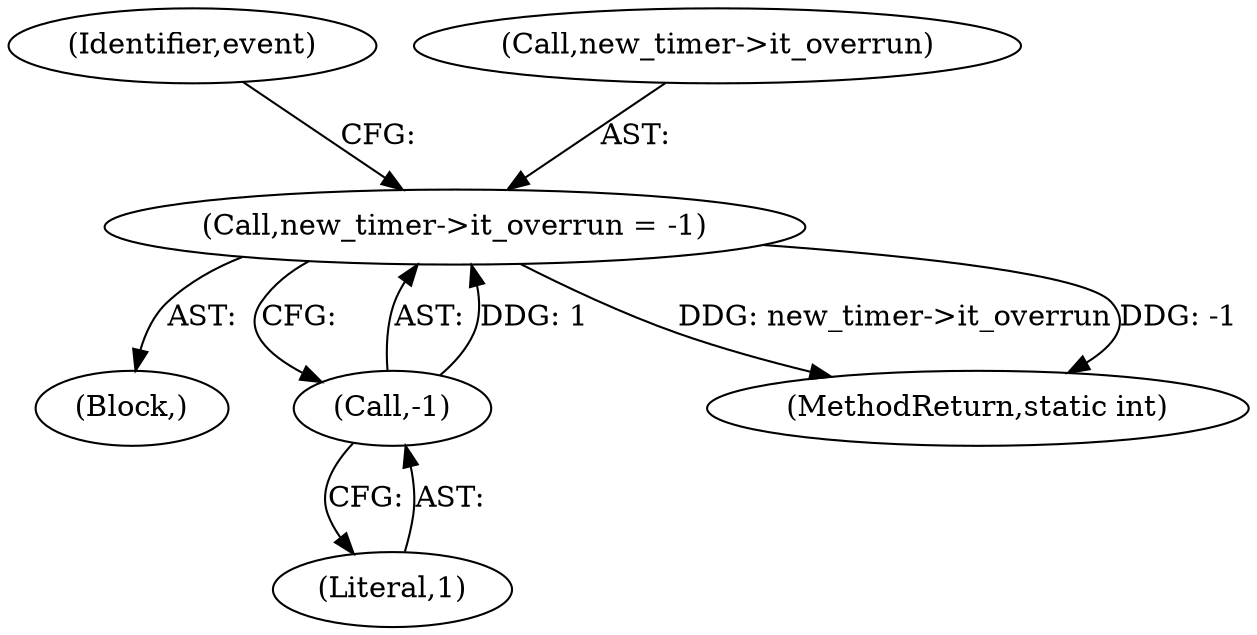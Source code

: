 digraph "0_linux_78c9c4dfbf8c04883941445a195276bb4bb92c76_3@pointer" {
"1000180" [label="(Call,new_timer->it_overrun = -1)"];
"1000184" [label="(Call,-1)"];
"1000187" [label="(Identifier,event)"];
"1000105" [label="(Block,)"];
"1000184" [label="(Call,-1)"];
"1000185" [label="(Literal,1)"];
"1000366" [label="(MethodReturn,static int)"];
"1000181" [label="(Call,new_timer->it_overrun)"];
"1000180" [label="(Call,new_timer->it_overrun = -1)"];
"1000180" -> "1000105"  [label="AST: "];
"1000180" -> "1000184"  [label="CFG: "];
"1000181" -> "1000180"  [label="AST: "];
"1000184" -> "1000180"  [label="AST: "];
"1000187" -> "1000180"  [label="CFG: "];
"1000180" -> "1000366"  [label="DDG: new_timer->it_overrun"];
"1000180" -> "1000366"  [label="DDG: -1"];
"1000184" -> "1000180"  [label="DDG: 1"];
"1000184" -> "1000185"  [label="CFG: "];
"1000185" -> "1000184"  [label="AST: "];
}
